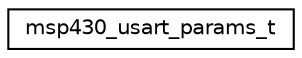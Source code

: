 digraph "Graphical Class Hierarchy"
{
 // LATEX_PDF_SIZE
  edge [fontname="Helvetica",fontsize="10",labelfontname="Helvetica",labelfontsize="10"];
  node [fontname="Helvetica",fontsize="10",shape=record];
  rankdir="LR";
  Node0 [label="msp430_usart_params_t",height=0.2,width=0.4,color="black", fillcolor="white", style="filled",URL="$structmsp430__usart__params__t.html",tooltip="MSP430 x1xx USART configuration."];
}
